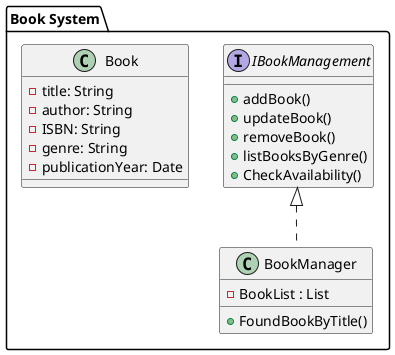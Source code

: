 @startuml BookSystem
package "Book System" {
    
    ' Define main interfaces
    
    interface IBookManagement {
        + addBook()
        + updateBook()
        + removeBook()
        + listBooksByGenre()
        + CheckAvailability()
    }
    
    ' Define main classes

    class BookManager implements IBookManagement {
        - BookList : List
        + FoundBookByTitle()
    }

    class Book {
        - title: String
        - author: String
        - ISBN: String
        - genre: String
        - publicationYear: Date
    }

}
@enduml 